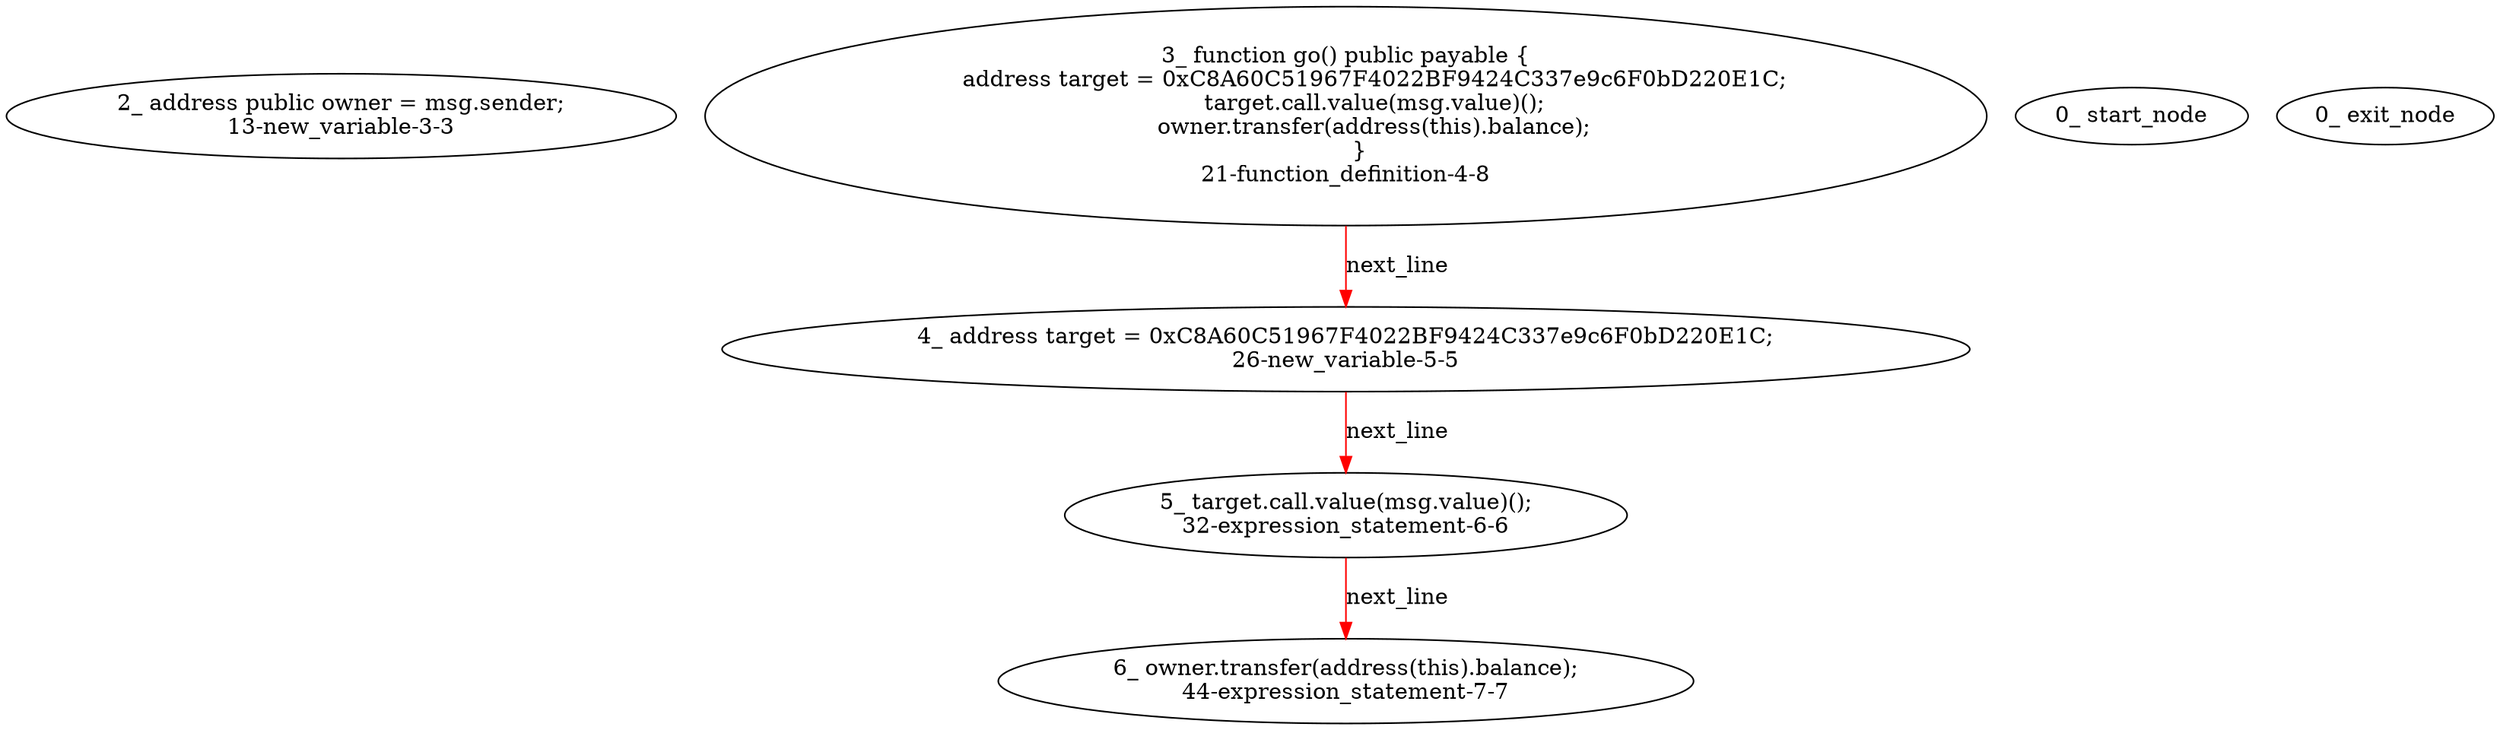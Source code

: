 digraph  {
13 [label="2_ address public owner = msg.sender;\n13-new_variable-3-3", method="", type_label=new_variable];
21 [label="3_ function go() public payable {\n        address target = 0xC8A60C51967F4022BF9424C337e9c6F0bD220E1C;\n        target.call.value(msg.value)();\n        owner.transfer(address(this).balance);\n    }\n21-function_definition-4-8", method="go()", type_label=function_definition];
26 [label="4_ address target = 0xC8A60C51967F4022BF9424C337e9c6F0bD220E1C;\n26-new_variable-5-5", method="go()", type_label=new_variable];
32 [label="5_ target.call.value(msg.value)();\n32-expression_statement-6-6", method="go()", type_label=expression_statement];
44 [label="6_ owner.transfer(address(this).balance);\n44-expression_statement-7-7", method="go()", type_label=expression_statement];
1 [label="0_ start_node", method="", type_label=start];
2 [label="0_ exit_node", method="", type_label=exit];
21 -> 26  [color=red, controlflow_type=next_line, edge_type=CFG_edge, key=0, label=next_line];
26 -> 32  [color=red, controlflow_type=next_line, edge_type=CFG_edge, key=0, label=next_line];
32 -> 44  [color=red, controlflow_type=next_line, edge_type=CFG_edge, key=0, label=next_line];
}
